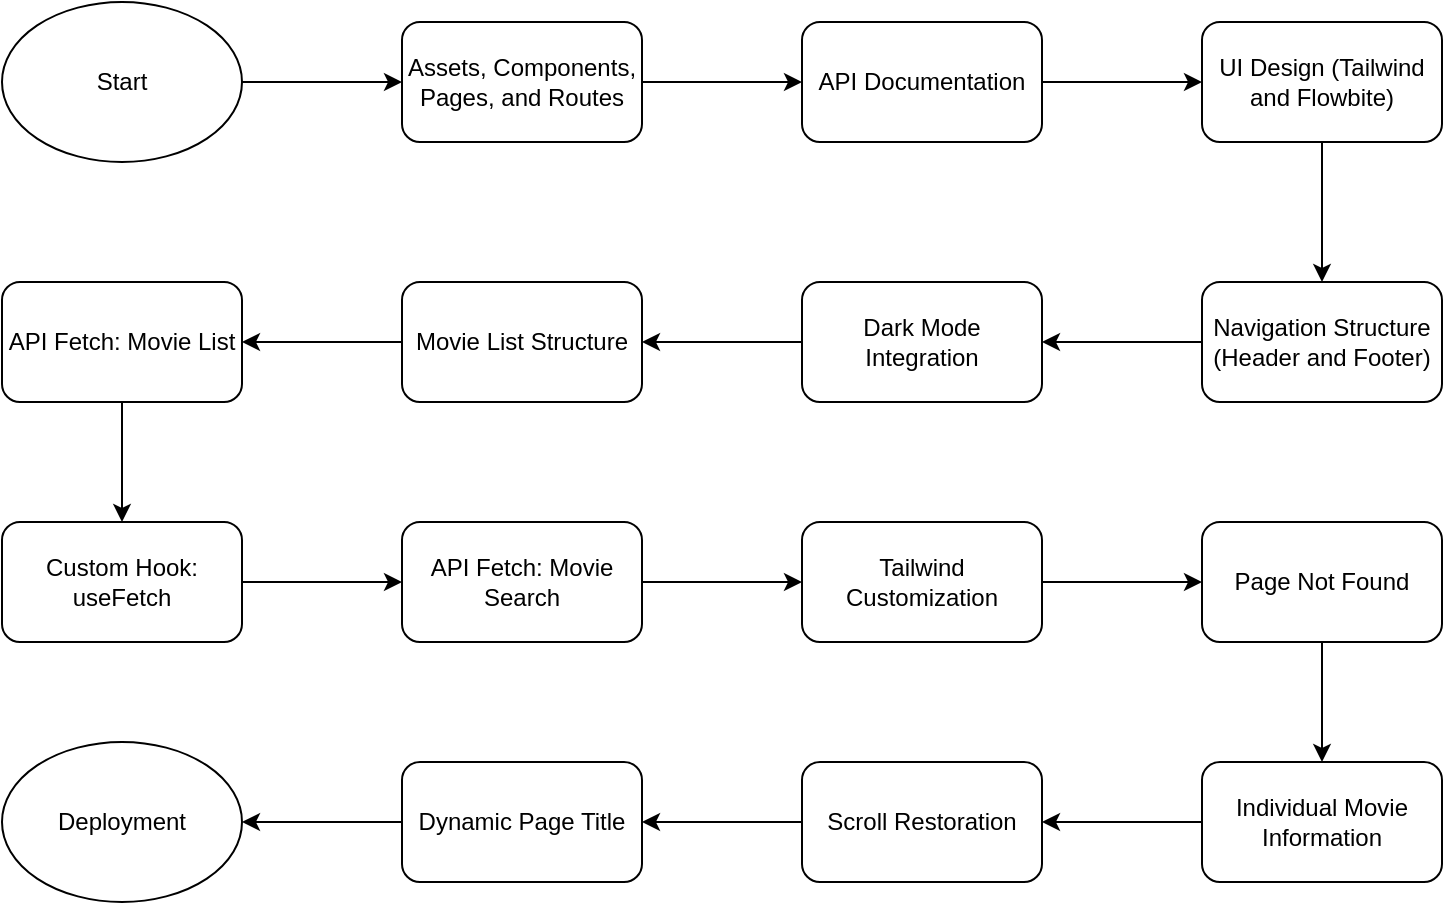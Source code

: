 <mxfile>
    <diagram id="T58w3HEx5Yb5Hx2UFmLL" name="Page-1">
        <mxGraphModel dx="784" dy="611" grid="1" gridSize="10" guides="1" tooltips="1" connect="1" arrows="1" fold="1" page="1" pageScale="1" pageWidth="850" pageHeight="1100" math="0" shadow="0">
            <root>
                <mxCell id="0"/>
                <mxCell id="1" parent="0"/>
                <mxCell id="38" value="" style="edgeStyle=none;html=1;verticalAlign=middle;" parent="1" source="2" target="4" edge="1">
                    <mxGeometry relative="1" as="geometry"/>
                </mxCell>
                <mxCell id="2" value="Start" style="ellipse;whiteSpace=wrap;html=1;movable=1;resizable=1;rotatable=1;deletable=1;editable=1;connectable=1;flipH=1;flipV=0;container=0;verticalAlign=middle;direction=west;" parent="1" vertex="1">
                    <mxGeometry x="65" y="280" width="120" height="80" as="geometry"/>
                </mxCell>
                <mxCell id="8" value="" style="edgeStyle=none;html=1;verticalAlign=middle;" parent="1" source="4" target="7" edge="1">
                    <mxGeometry relative="1" as="geometry"/>
                </mxCell>
                <mxCell id="4" value="Assets, Components, Pages, and Routes" style="rounded=1;whiteSpace=wrap;html=1;verticalAlign=middle;flipV=0;flipH=1;direction=west;" parent="1" vertex="1">
                    <mxGeometry x="265" y="290" width="120" height="60" as="geometry"/>
                </mxCell>
                <mxCell id="10" value="" style="edgeStyle=none;html=1;verticalAlign=middle;" parent="1" source="7" target="9" edge="1">
                    <mxGeometry relative="1" as="geometry"/>
                </mxCell>
                <mxCell id="7" value="API Documentation" style="rounded=1;whiteSpace=wrap;html=1;verticalAlign=middle;flipV=0;flipH=1;direction=west;" parent="1" vertex="1">
                    <mxGeometry x="465" y="290" width="120" height="60" as="geometry"/>
                </mxCell>
                <mxCell id="12" value="" style="edgeStyle=none;html=1;verticalAlign=middle;" parent="1" source="9" target="11" edge="1">
                    <mxGeometry relative="1" as="geometry"/>
                </mxCell>
                <mxCell id="9" value="UI Design (Tailwind and Flowbite)" style="whiteSpace=wrap;html=1;rounded=1;verticalAlign=middle;flipV=0;flipH=1;direction=west;" parent="1" vertex="1">
                    <mxGeometry x="665" y="290" width="120" height="60" as="geometry"/>
                </mxCell>
                <mxCell id="14" value="" style="edgeStyle=none;html=1;verticalAlign=middle;" parent="1" source="11" target="13" edge="1">
                    <mxGeometry relative="1" as="geometry"/>
                </mxCell>
                <mxCell id="11" value="Navigation Structure (Header and Footer)" style="whiteSpace=wrap;html=1;rounded=1;verticalAlign=middle;flipV=0;flipH=1;direction=west;" parent="1" vertex="1">
                    <mxGeometry x="665" y="420" width="120" height="60" as="geometry"/>
                </mxCell>
                <mxCell id="16" value="" style="edgeStyle=none;html=1;verticalAlign=middle;" parent="1" source="13" target="15" edge="1">
                    <mxGeometry relative="1" as="geometry"/>
                </mxCell>
                <mxCell id="13" value="Dark Mode Integration" style="rounded=1;whiteSpace=wrap;html=1;verticalAlign=middle;flipV=0;flipH=1;direction=west;" parent="1" vertex="1">
                    <mxGeometry x="465" y="420" width="120" height="60" as="geometry"/>
                </mxCell>
                <mxCell id="18" value="" style="edgeStyle=none;html=1;verticalAlign=middle;" parent="1" source="15" target="17" edge="1">
                    <mxGeometry relative="1" as="geometry"/>
                </mxCell>
                <mxCell id="15" value="Movie List Structure" style="whiteSpace=wrap;html=1;rounded=1;verticalAlign=middle;flipV=0;flipH=1;direction=west;" parent="1" vertex="1">
                    <mxGeometry x="265" y="420" width="120" height="60" as="geometry"/>
                </mxCell>
                <mxCell id="22" value="" style="edgeStyle=none;html=1;verticalAlign=middle;" parent="1" source="17" target="21" edge="1">
                    <mxGeometry relative="1" as="geometry"/>
                </mxCell>
                <mxCell id="17" value="API Fetch: Movie List" style="whiteSpace=wrap;html=1;rounded=1;verticalAlign=middle;flipV=0;flipH=1;direction=west;" parent="1" vertex="1">
                    <mxGeometry x="65" y="420" width="120" height="60" as="geometry"/>
                </mxCell>
                <mxCell id="24" value="" style="edgeStyle=none;html=1;verticalAlign=middle;" parent="1" source="21" target="23" edge="1">
                    <mxGeometry relative="1" as="geometry"/>
                </mxCell>
                <mxCell id="21" value="Custom Hook: useFetch" style="whiteSpace=wrap;html=1;rounded=1;verticalAlign=middle;flipV=0;flipH=1;direction=west;" parent="1" vertex="1">
                    <mxGeometry x="65" y="540" width="120" height="60" as="geometry"/>
                </mxCell>
                <mxCell id="26" value="" style="edgeStyle=none;html=1;verticalAlign=middle;" parent="1" source="23" target="25" edge="1">
                    <mxGeometry relative="1" as="geometry"/>
                </mxCell>
                <mxCell id="23" value="API Fetch: Movie Search" style="whiteSpace=wrap;html=1;rounded=1;verticalAlign=middle;flipV=0;flipH=1;direction=west;" parent="1" vertex="1">
                    <mxGeometry x="265" y="540" width="120" height="60" as="geometry"/>
                </mxCell>
                <mxCell id="28" value="" style="edgeStyle=none;html=1;verticalAlign=middle;" parent="1" source="25" target="27" edge="1">
                    <mxGeometry relative="1" as="geometry"/>
                </mxCell>
                <mxCell id="25" value="Tailwind Customization" style="whiteSpace=wrap;html=1;rounded=1;verticalAlign=middle;flipV=0;flipH=1;direction=west;" parent="1" vertex="1">
                    <mxGeometry x="465" y="540" width="120" height="60" as="geometry"/>
                </mxCell>
                <mxCell id="30" value="" style="edgeStyle=none;html=1;verticalAlign=middle;" parent="1" source="27" target="29" edge="1">
                    <mxGeometry relative="1" as="geometry"/>
                </mxCell>
                <mxCell id="27" value="Page Not Found" style="whiteSpace=wrap;html=1;rounded=1;verticalAlign=middle;flipV=0;flipH=1;direction=west;" parent="1" vertex="1">
                    <mxGeometry x="665" y="540" width="120" height="60" as="geometry"/>
                </mxCell>
                <mxCell id="32" value="" style="edgeStyle=none;html=1;verticalAlign=middle;" parent="1" source="29" target="31" edge="1">
                    <mxGeometry relative="1" as="geometry"/>
                </mxCell>
                <mxCell id="29" value="Individual Movie Information" style="whiteSpace=wrap;html=1;rounded=1;verticalAlign=middle;flipV=0;flipH=1;direction=west;" parent="1" vertex="1">
                    <mxGeometry x="665" y="660" width="120" height="60" as="geometry"/>
                </mxCell>
                <mxCell id="34" value="" style="edgeStyle=none;html=1;verticalAlign=middle;" parent="1" source="31" target="33" edge="1">
                    <mxGeometry relative="1" as="geometry"/>
                </mxCell>
                <mxCell id="31" value="Scroll Restoration" style="whiteSpace=wrap;html=1;rounded=1;verticalAlign=middle;flipV=0;flipH=1;direction=west;" parent="1" vertex="1">
                    <mxGeometry x="465" y="660" width="120" height="60" as="geometry"/>
                </mxCell>
                <mxCell id="36" value="" style="edgeStyle=none;html=1;verticalAlign=middle;" parent="1" source="33" target="35" edge="1">
                    <mxGeometry relative="1" as="geometry"/>
                </mxCell>
                <mxCell id="33" value="Dynamic Page Title" style="whiteSpace=wrap;html=1;rounded=1;verticalAlign=middle;flipV=0;flipH=1;direction=west;" parent="1" vertex="1">
                    <mxGeometry x="265" y="660" width="120" height="60" as="geometry"/>
                </mxCell>
                <mxCell id="35" value="Deployment" style="ellipse;whiteSpace=wrap;html=1;rounded=1;verticalAlign=middle;flipV=0;flipH=1;direction=west;" parent="1" vertex="1">
                    <mxGeometry x="65" y="650" width="120" height="80" as="geometry"/>
                </mxCell>
            </root>
        </mxGraphModel>
    </diagram>
</mxfile>